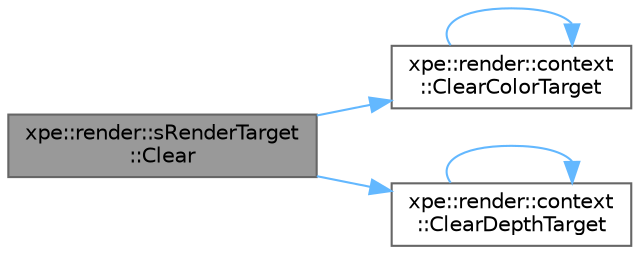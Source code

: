 digraph "xpe::render::sRenderTarget::Clear"
{
 // LATEX_PDF_SIZE
  bgcolor="transparent";
  edge [fontname=Helvetica,fontsize=10,labelfontname=Helvetica,labelfontsize=10];
  node [fontname=Helvetica,fontsize=10,shape=box,height=0.2,width=0.4];
  rankdir="LR";
  Node1 [id="Node000001",label="xpe::render::sRenderTarget\l::Clear",height=0.2,width=0.4,color="gray40", fillcolor="grey60", style="filled", fontcolor="black",tooltip=" "];
  Node1 -> Node2 [id="edge1_Node000001_Node000002",color="steelblue1",style="solid",tooltip=" "];
  Node2 [id="Node000002",label="xpe::render::context\l::ClearColorTarget",height=0.2,width=0.4,color="grey40", fillcolor="white", style="filled",URL="$namespacexpe_1_1render_1_1context.html#a7ef3ba5c9c5d29b8a2f1d9551b452d5e",tooltip=" "];
  Node2 -> Node2 [id="edge2_Node000002_Node000002",color="steelblue1",style="solid",tooltip=" "];
  Node1 -> Node3 [id="edge3_Node000001_Node000003",color="steelblue1",style="solid",tooltip=" "];
  Node3 [id="Node000003",label="xpe::render::context\l::ClearDepthTarget",height=0.2,width=0.4,color="grey40", fillcolor="white", style="filled",URL="$namespacexpe_1_1render_1_1context.html#a8bb6771b669d48ce52f66951f781c5e5",tooltip=" "];
  Node3 -> Node3 [id="edge4_Node000003_Node000003",color="steelblue1",style="solid",tooltip=" "];
}
